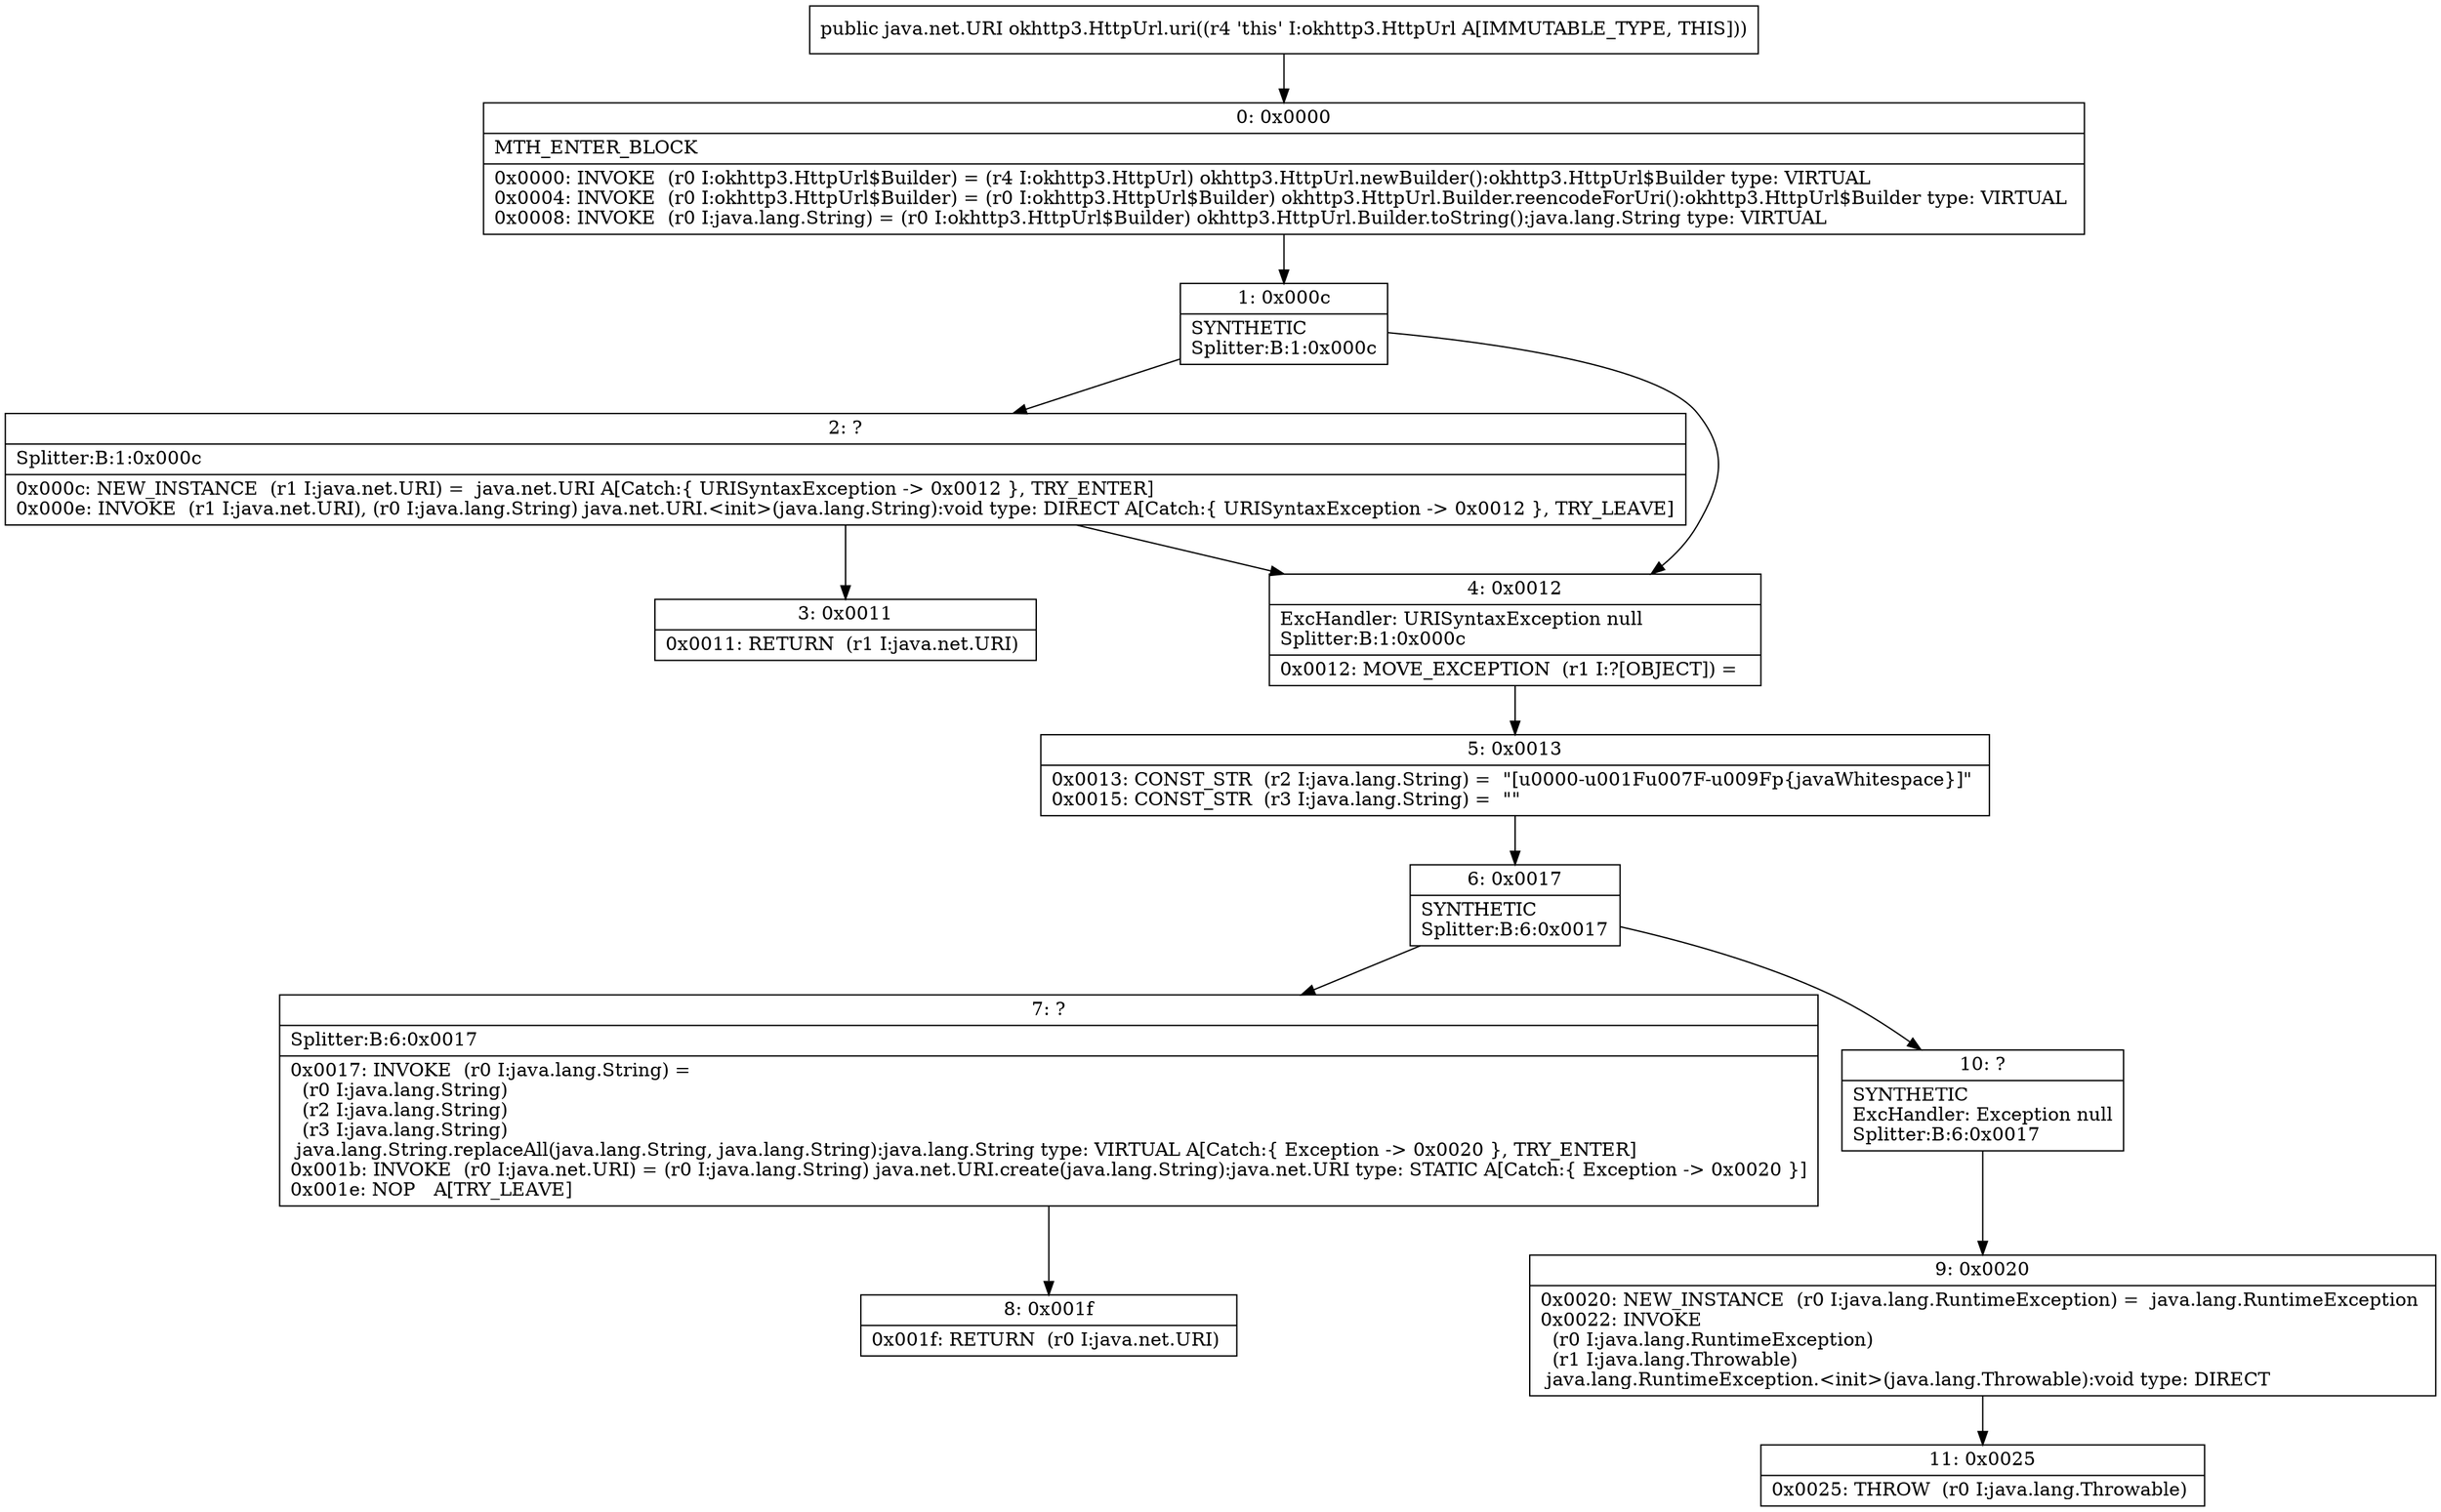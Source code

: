 digraph "CFG forokhttp3.HttpUrl.uri()Ljava\/net\/URI;" {
Node_0 [shape=record,label="{0\:\ 0x0000|MTH_ENTER_BLOCK\l|0x0000: INVOKE  (r0 I:okhttp3.HttpUrl$Builder) = (r4 I:okhttp3.HttpUrl) okhttp3.HttpUrl.newBuilder():okhttp3.HttpUrl$Builder type: VIRTUAL \l0x0004: INVOKE  (r0 I:okhttp3.HttpUrl$Builder) = (r0 I:okhttp3.HttpUrl$Builder) okhttp3.HttpUrl.Builder.reencodeForUri():okhttp3.HttpUrl$Builder type: VIRTUAL \l0x0008: INVOKE  (r0 I:java.lang.String) = (r0 I:okhttp3.HttpUrl$Builder) okhttp3.HttpUrl.Builder.toString():java.lang.String type: VIRTUAL \l}"];
Node_1 [shape=record,label="{1\:\ 0x000c|SYNTHETIC\lSplitter:B:1:0x000c\l}"];
Node_2 [shape=record,label="{2\:\ ?|Splitter:B:1:0x000c\l|0x000c: NEW_INSTANCE  (r1 I:java.net.URI) =  java.net.URI A[Catch:\{ URISyntaxException \-\> 0x0012 \}, TRY_ENTER]\l0x000e: INVOKE  (r1 I:java.net.URI), (r0 I:java.lang.String) java.net.URI.\<init\>(java.lang.String):void type: DIRECT A[Catch:\{ URISyntaxException \-\> 0x0012 \}, TRY_LEAVE]\l}"];
Node_3 [shape=record,label="{3\:\ 0x0011|0x0011: RETURN  (r1 I:java.net.URI) \l}"];
Node_4 [shape=record,label="{4\:\ 0x0012|ExcHandler: URISyntaxException null\lSplitter:B:1:0x000c\l|0x0012: MOVE_EXCEPTION  (r1 I:?[OBJECT]) =  \l}"];
Node_5 [shape=record,label="{5\:\ 0x0013|0x0013: CONST_STR  (r2 I:java.lang.String) =  \"[u0000\-u001Fu007F\-u009Fp\{javaWhitespace\}]\" \l0x0015: CONST_STR  (r3 I:java.lang.String) =  \"\" \l}"];
Node_6 [shape=record,label="{6\:\ 0x0017|SYNTHETIC\lSplitter:B:6:0x0017\l}"];
Node_7 [shape=record,label="{7\:\ ?|Splitter:B:6:0x0017\l|0x0017: INVOKE  (r0 I:java.lang.String) = \l  (r0 I:java.lang.String)\l  (r2 I:java.lang.String)\l  (r3 I:java.lang.String)\l java.lang.String.replaceAll(java.lang.String, java.lang.String):java.lang.String type: VIRTUAL A[Catch:\{ Exception \-\> 0x0020 \}, TRY_ENTER]\l0x001b: INVOKE  (r0 I:java.net.URI) = (r0 I:java.lang.String) java.net.URI.create(java.lang.String):java.net.URI type: STATIC A[Catch:\{ Exception \-\> 0x0020 \}]\l0x001e: NOP   A[TRY_LEAVE]\l}"];
Node_8 [shape=record,label="{8\:\ 0x001f|0x001f: RETURN  (r0 I:java.net.URI) \l}"];
Node_9 [shape=record,label="{9\:\ 0x0020|0x0020: NEW_INSTANCE  (r0 I:java.lang.RuntimeException) =  java.lang.RuntimeException \l0x0022: INVOKE  \l  (r0 I:java.lang.RuntimeException)\l  (r1 I:java.lang.Throwable)\l java.lang.RuntimeException.\<init\>(java.lang.Throwable):void type: DIRECT \l}"];
Node_10 [shape=record,label="{10\:\ ?|SYNTHETIC\lExcHandler: Exception null\lSplitter:B:6:0x0017\l}"];
Node_11 [shape=record,label="{11\:\ 0x0025|0x0025: THROW  (r0 I:java.lang.Throwable) \l}"];
MethodNode[shape=record,label="{public java.net.URI okhttp3.HttpUrl.uri((r4 'this' I:okhttp3.HttpUrl A[IMMUTABLE_TYPE, THIS])) }"];
MethodNode -> Node_0;
Node_0 -> Node_1;
Node_1 -> Node_2;
Node_1 -> Node_4;
Node_2 -> Node_3;
Node_2 -> Node_4;
Node_4 -> Node_5;
Node_5 -> Node_6;
Node_6 -> Node_7;
Node_6 -> Node_10;
Node_7 -> Node_8;
Node_9 -> Node_11;
Node_10 -> Node_9;
}

